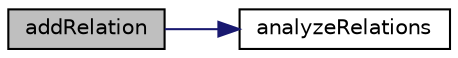 digraph G
{
  edge [fontname="Helvetica",fontsize="10",labelfontname="Helvetica",labelfontsize="10"];
  node [fontname="Helvetica",fontsize="10",shape=record];
  rankdir=LR;
  Node1 [label="addRelation",height=0.2,width=0.4,color="black", fillcolor="grey75", style="filled" fontcolor="black"];
  Node1 -> Node2 [color="midnightblue",fontsize="10",style="solid",fontname="Helvetica"];
  Node2 [label="analyzeRelations",height=0.2,width=0.4,color="black", fillcolor="white", style="filled",URL="$classtable.html#a143749a0fde8ad809f2be26ff1f9fcbd"];
}

